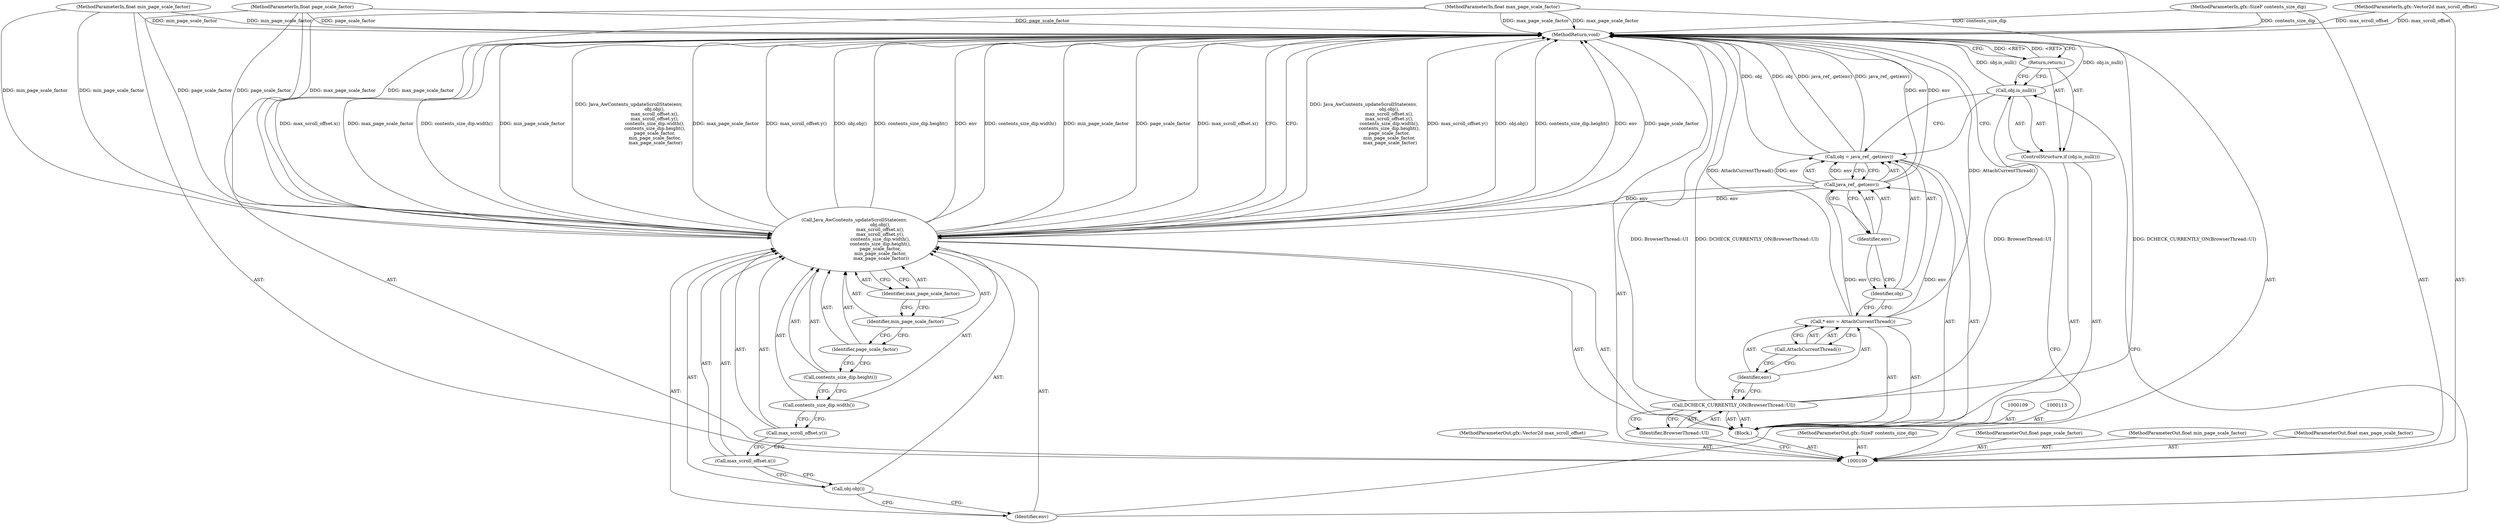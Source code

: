 digraph "1_Chrome_6d9425ec7badda912555d46ea7abcfab81fdd9b9_4" {
"1000131" [label="(MethodReturn,void)"];
"1000101" [label="(MethodParameterIn,gfx::Vector2d max_scroll_offset)"];
"1000186" [label="(MethodParameterOut,gfx::Vector2d max_scroll_offset)"];
"1000120" [label="(Return,return;)"];
"1000121" [label="(Call,Java_AwContents_updateScrollState(env,\n                                    obj.obj(),\n                                    max_scroll_offset.x(),\n                                    max_scroll_offset.y(),\n                                    contents_size_dip.width(),\n                                    contents_size_dip.height(),\n                                    page_scale_factor,\n                                    min_page_scale_factor,\n                                     max_page_scale_factor))"];
"1000122" [label="(Identifier,env)"];
"1000123" [label="(Call,obj.obj())"];
"1000124" [label="(Call,max_scroll_offset.x())"];
"1000125" [label="(Call,max_scroll_offset.y())"];
"1000126" [label="(Call,contents_size_dip.width())"];
"1000127" [label="(Call,contents_size_dip.height())"];
"1000128" [label="(Identifier,page_scale_factor)"];
"1000129" [label="(Identifier,min_page_scale_factor)"];
"1000130" [label="(Identifier,max_page_scale_factor)"];
"1000102" [label="(MethodParameterIn,gfx::SizeF contents_size_dip)"];
"1000187" [label="(MethodParameterOut,gfx::SizeF contents_size_dip)"];
"1000103" [label="(MethodParameterIn,float page_scale_factor)"];
"1000188" [label="(MethodParameterOut,float page_scale_factor)"];
"1000104" [label="(MethodParameterIn,float min_page_scale_factor)"];
"1000189" [label="(MethodParameterOut,float min_page_scale_factor)"];
"1000105" [label="(MethodParameterIn,float max_page_scale_factor)"];
"1000190" [label="(MethodParameterOut,float max_page_scale_factor)"];
"1000106" [label="(Block,)"];
"1000107" [label="(Call,DCHECK_CURRENTLY_ON(BrowserThread::UI))"];
"1000108" [label="(Identifier,BrowserThread::UI)"];
"1000111" [label="(Identifier,env)"];
"1000112" [label="(Call,AttachCurrentThread())"];
"1000110" [label="(Call,* env = AttachCurrentThread())"];
"1000114" [label="(Call,obj = java_ref_.get(env))"];
"1000115" [label="(Identifier,obj)"];
"1000116" [label="(Call,java_ref_.get(env))"];
"1000117" [label="(Identifier,env)"];
"1000118" [label="(ControlStructure,if (obj.is_null()))"];
"1000119" [label="(Call,obj.is_null())"];
"1000131" -> "1000100"  [label="AST: "];
"1000131" -> "1000120"  [label="CFG: "];
"1000131" -> "1000121"  [label="CFG: "];
"1000120" -> "1000131"  [label="DDG: <RET>"];
"1000116" -> "1000131"  [label="DDG: env"];
"1000121" -> "1000131"  [label="DDG: max_scroll_offset.y()"];
"1000121" -> "1000131"  [label="DDG: obj.obj()"];
"1000121" -> "1000131"  [label="DDG: contents_size_dip.height()"];
"1000121" -> "1000131"  [label="DDG: env"];
"1000121" -> "1000131"  [label="DDG: page_scale_factor"];
"1000121" -> "1000131"  [label="DDG: max_scroll_offset.x()"];
"1000121" -> "1000131"  [label="DDG: max_page_scale_factor"];
"1000121" -> "1000131"  [label="DDG: contents_size_dip.width()"];
"1000121" -> "1000131"  [label="DDG: min_page_scale_factor"];
"1000121" -> "1000131"  [label="DDG: Java_AwContents_updateScrollState(env,\n                                    obj.obj(),\n                                    max_scroll_offset.x(),\n                                    max_scroll_offset.y(),\n                                    contents_size_dip.width(),\n                                    contents_size_dip.height(),\n                                    page_scale_factor,\n                                    min_page_scale_factor,\n                                     max_page_scale_factor)"];
"1000107" -> "1000131"  [label="DDG: BrowserThread::UI"];
"1000107" -> "1000131"  [label="DDG: DCHECK_CURRENTLY_ON(BrowserThread::UI)"];
"1000104" -> "1000131"  [label="DDG: min_page_scale_factor"];
"1000105" -> "1000131"  [label="DDG: max_page_scale_factor"];
"1000119" -> "1000131"  [label="DDG: obj.is_null()"];
"1000114" -> "1000131"  [label="DDG: java_ref_.get(env)"];
"1000114" -> "1000131"  [label="DDG: obj"];
"1000103" -> "1000131"  [label="DDG: page_scale_factor"];
"1000102" -> "1000131"  [label="DDG: contents_size_dip"];
"1000110" -> "1000131"  [label="DDG: AttachCurrentThread()"];
"1000101" -> "1000131"  [label="DDG: max_scroll_offset"];
"1000101" -> "1000100"  [label="AST: "];
"1000101" -> "1000131"  [label="DDG: max_scroll_offset"];
"1000186" -> "1000100"  [label="AST: "];
"1000120" -> "1000118"  [label="AST: "];
"1000120" -> "1000119"  [label="CFG: "];
"1000131" -> "1000120"  [label="CFG: "];
"1000120" -> "1000131"  [label="DDG: <RET>"];
"1000121" -> "1000106"  [label="AST: "];
"1000121" -> "1000130"  [label="CFG: "];
"1000122" -> "1000121"  [label="AST: "];
"1000123" -> "1000121"  [label="AST: "];
"1000124" -> "1000121"  [label="AST: "];
"1000125" -> "1000121"  [label="AST: "];
"1000126" -> "1000121"  [label="AST: "];
"1000127" -> "1000121"  [label="AST: "];
"1000128" -> "1000121"  [label="AST: "];
"1000129" -> "1000121"  [label="AST: "];
"1000130" -> "1000121"  [label="AST: "];
"1000131" -> "1000121"  [label="CFG: "];
"1000121" -> "1000131"  [label="DDG: max_scroll_offset.y()"];
"1000121" -> "1000131"  [label="DDG: obj.obj()"];
"1000121" -> "1000131"  [label="DDG: contents_size_dip.height()"];
"1000121" -> "1000131"  [label="DDG: env"];
"1000121" -> "1000131"  [label="DDG: page_scale_factor"];
"1000121" -> "1000131"  [label="DDG: max_scroll_offset.x()"];
"1000121" -> "1000131"  [label="DDG: max_page_scale_factor"];
"1000121" -> "1000131"  [label="DDG: contents_size_dip.width()"];
"1000121" -> "1000131"  [label="DDG: min_page_scale_factor"];
"1000121" -> "1000131"  [label="DDG: Java_AwContents_updateScrollState(env,\n                                    obj.obj(),\n                                    max_scroll_offset.x(),\n                                    max_scroll_offset.y(),\n                                    contents_size_dip.width(),\n                                    contents_size_dip.height(),\n                                    page_scale_factor,\n                                    min_page_scale_factor,\n                                     max_page_scale_factor)"];
"1000116" -> "1000121"  [label="DDG: env"];
"1000103" -> "1000121"  [label="DDG: page_scale_factor"];
"1000104" -> "1000121"  [label="DDG: min_page_scale_factor"];
"1000105" -> "1000121"  [label="DDG: max_page_scale_factor"];
"1000122" -> "1000121"  [label="AST: "];
"1000122" -> "1000119"  [label="CFG: "];
"1000123" -> "1000122"  [label="CFG: "];
"1000123" -> "1000121"  [label="AST: "];
"1000123" -> "1000122"  [label="CFG: "];
"1000124" -> "1000123"  [label="CFG: "];
"1000124" -> "1000121"  [label="AST: "];
"1000124" -> "1000123"  [label="CFG: "];
"1000125" -> "1000124"  [label="CFG: "];
"1000125" -> "1000121"  [label="AST: "];
"1000125" -> "1000124"  [label="CFG: "];
"1000126" -> "1000125"  [label="CFG: "];
"1000126" -> "1000121"  [label="AST: "];
"1000126" -> "1000125"  [label="CFG: "];
"1000127" -> "1000126"  [label="CFG: "];
"1000127" -> "1000121"  [label="AST: "];
"1000127" -> "1000126"  [label="CFG: "];
"1000128" -> "1000127"  [label="CFG: "];
"1000128" -> "1000121"  [label="AST: "];
"1000128" -> "1000127"  [label="CFG: "];
"1000129" -> "1000128"  [label="CFG: "];
"1000129" -> "1000121"  [label="AST: "];
"1000129" -> "1000128"  [label="CFG: "];
"1000130" -> "1000129"  [label="CFG: "];
"1000130" -> "1000121"  [label="AST: "];
"1000130" -> "1000129"  [label="CFG: "];
"1000121" -> "1000130"  [label="CFG: "];
"1000102" -> "1000100"  [label="AST: "];
"1000102" -> "1000131"  [label="DDG: contents_size_dip"];
"1000187" -> "1000100"  [label="AST: "];
"1000103" -> "1000100"  [label="AST: "];
"1000103" -> "1000131"  [label="DDG: page_scale_factor"];
"1000103" -> "1000121"  [label="DDG: page_scale_factor"];
"1000188" -> "1000100"  [label="AST: "];
"1000104" -> "1000100"  [label="AST: "];
"1000104" -> "1000131"  [label="DDG: min_page_scale_factor"];
"1000104" -> "1000121"  [label="DDG: min_page_scale_factor"];
"1000189" -> "1000100"  [label="AST: "];
"1000105" -> "1000100"  [label="AST: "];
"1000105" -> "1000131"  [label="DDG: max_page_scale_factor"];
"1000105" -> "1000121"  [label="DDG: max_page_scale_factor"];
"1000190" -> "1000100"  [label="AST: "];
"1000106" -> "1000100"  [label="AST: "];
"1000107" -> "1000106"  [label="AST: "];
"1000109" -> "1000106"  [label="AST: "];
"1000110" -> "1000106"  [label="AST: "];
"1000113" -> "1000106"  [label="AST: "];
"1000114" -> "1000106"  [label="AST: "];
"1000118" -> "1000106"  [label="AST: "];
"1000121" -> "1000106"  [label="AST: "];
"1000107" -> "1000106"  [label="AST: "];
"1000107" -> "1000108"  [label="CFG: "];
"1000108" -> "1000107"  [label="AST: "];
"1000111" -> "1000107"  [label="CFG: "];
"1000107" -> "1000131"  [label="DDG: BrowserThread::UI"];
"1000107" -> "1000131"  [label="DDG: DCHECK_CURRENTLY_ON(BrowserThread::UI)"];
"1000108" -> "1000107"  [label="AST: "];
"1000108" -> "1000100"  [label="CFG: "];
"1000107" -> "1000108"  [label="CFG: "];
"1000111" -> "1000110"  [label="AST: "];
"1000111" -> "1000107"  [label="CFG: "];
"1000112" -> "1000111"  [label="CFG: "];
"1000112" -> "1000110"  [label="AST: "];
"1000112" -> "1000111"  [label="CFG: "];
"1000110" -> "1000112"  [label="CFG: "];
"1000110" -> "1000106"  [label="AST: "];
"1000110" -> "1000112"  [label="CFG: "];
"1000111" -> "1000110"  [label="AST: "];
"1000112" -> "1000110"  [label="AST: "];
"1000115" -> "1000110"  [label="CFG: "];
"1000110" -> "1000131"  [label="DDG: AttachCurrentThread()"];
"1000110" -> "1000116"  [label="DDG: env"];
"1000114" -> "1000106"  [label="AST: "];
"1000114" -> "1000116"  [label="CFG: "];
"1000115" -> "1000114"  [label="AST: "];
"1000116" -> "1000114"  [label="AST: "];
"1000119" -> "1000114"  [label="CFG: "];
"1000114" -> "1000131"  [label="DDG: java_ref_.get(env)"];
"1000114" -> "1000131"  [label="DDG: obj"];
"1000116" -> "1000114"  [label="DDG: env"];
"1000115" -> "1000114"  [label="AST: "];
"1000115" -> "1000110"  [label="CFG: "];
"1000117" -> "1000115"  [label="CFG: "];
"1000116" -> "1000114"  [label="AST: "];
"1000116" -> "1000117"  [label="CFG: "];
"1000117" -> "1000116"  [label="AST: "];
"1000114" -> "1000116"  [label="CFG: "];
"1000116" -> "1000131"  [label="DDG: env"];
"1000116" -> "1000114"  [label="DDG: env"];
"1000110" -> "1000116"  [label="DDG: env"];
"1000116" -> "1000121"  [label="DDG: env"];
"1000117" -> "1000116"  [label="AST: "];
"1000117" -> "1000115"  [label="CFG: "];
"1000116" -> "1000117"  [label="CFG: "];
"1000118" -> "1000106"  [label="AST: "];
"1000119" -> "1000118"  [label="AST: "];
"1000120" -> "1000118"  [label="AST: "];
"1000119" -> "1000118"  [label="AST: "];
"1000119" -> "1000114"  [label="CFG: "];
"1000120" -> "1000119"  [label="CFG: "];
"1000122" -> "1000119"  [label="CFG: "];
"1000119" -> "1000131"  [label="DDG: obj.is_null()"];
}
